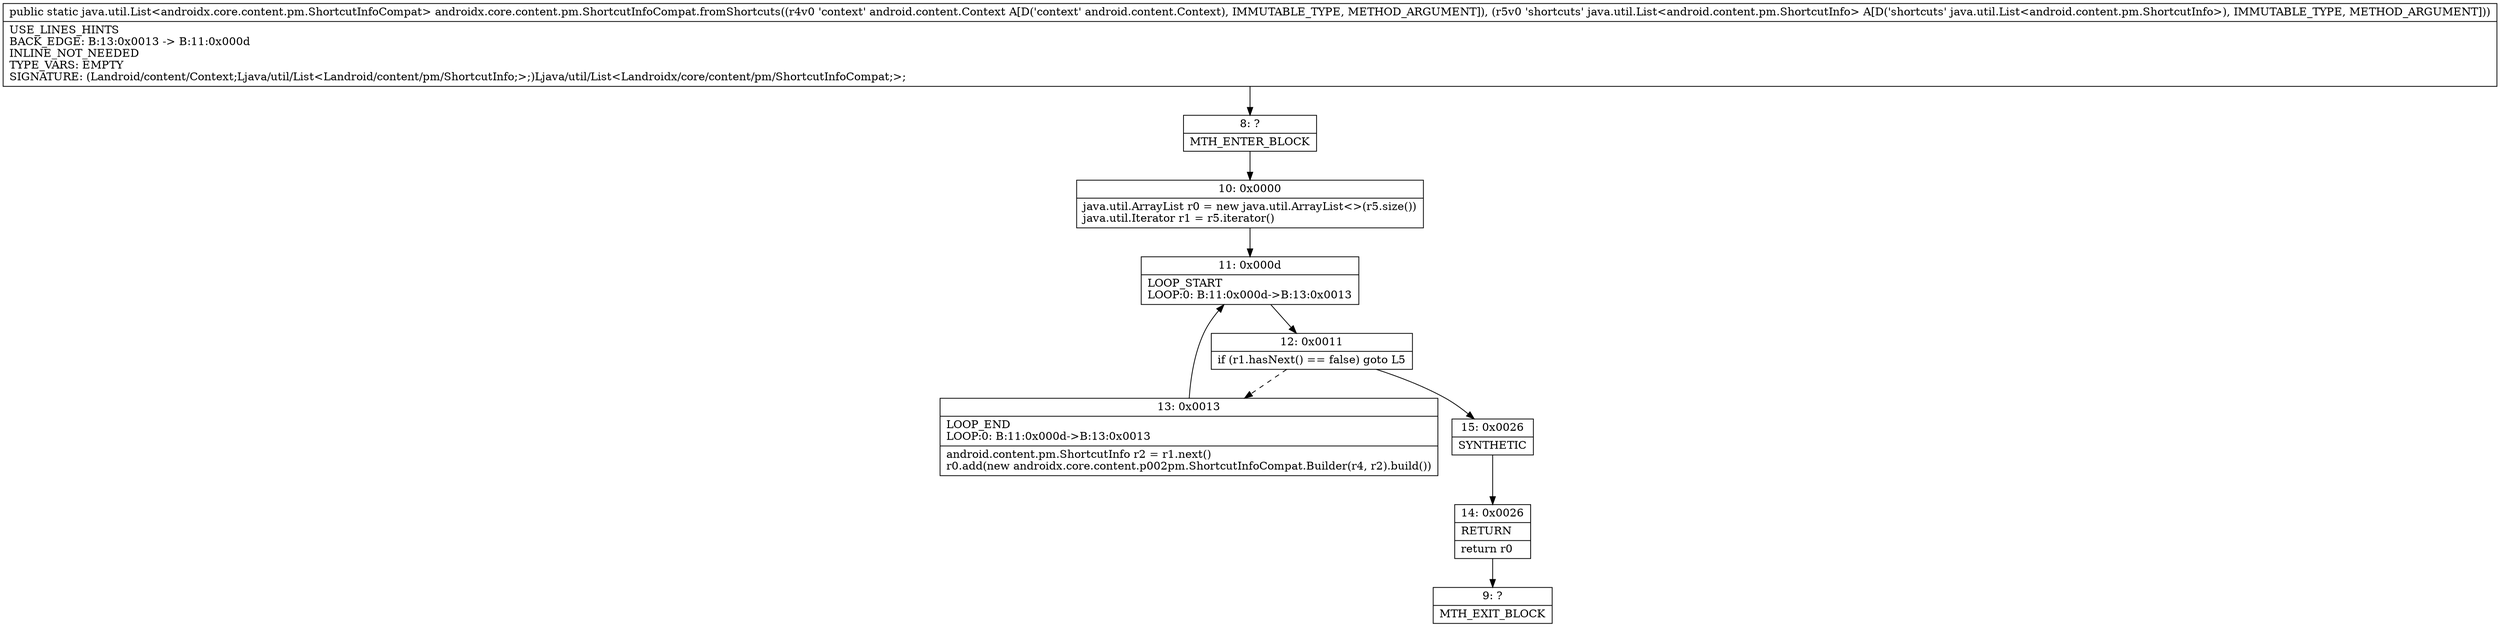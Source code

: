 digraph "CFG forandroidx.core.content.pm.ShortcutInfoCompat.fromShortcuts(Landroid\/content\/Context;Ljava\/util\/List;)Ljava\/util\/List;" {
Node_8 [shape=record,label="{8\:\ ?|MTH_ENTER_BLOCK\l}"];
Node_10 [shape=record,label="{10\:\ 0x0000|java.util.ArrayList r0 = new java.util.ArrayList\<\>(r5.size())\ljava.util.Iterator r1 = r5.iterator()\l}"];
Node_11 [shape=record,label="{11\:\ 0x000d|LOOP_START\lLOOP:0: B:11:0x000d\-\>B:13:0x0013\l}"];
Node_12 [shape=record,label="{12\:\ 0x0011|if (r1.hasNext() == false) goto L5\l}"];
Node_13 [shape=record,label="{13\:\ 0x0013|LOOP_END\lLOOP:0: B:11:0x000d\-\>B:13:0x0013\l|android.content.pm.ShortcutInfo r2 = r1.next()\lr0.add(new androidx.core.content.p002pm.ShortcutInfoCompat.Builder(r4, r2).build())\l}"];
Node_15 [shape=record,label="{15\:\ 0x0026|SYNTHETIC\l}"];
Node_14 [shape=record,label="{14\:\ 0x0026|RETURN\l|return r0\l}"];
Node_9 [shape=record,label="{9\:\ ?|MTH_EXIT_BLOCK\l}"];
MethodNode[shape=record,label="{public static java.util.List\<androidx.core.content.pm.ShortcutInfoCompat\> androidx.core.content.pm.ShortcutInfoCompat.fromShortcuts((r4v0 'context' android.content.Context A[D('context' android.content.Context), IMMUTABLE_TYPE, METHOD_ARGUMENT]), (r5v0 'shortcuts' java.util.List\<android.content.pm.ShortcutInfo\> A[D('shortcuts' java.util.List\<android.content.pm.ShortcutInfo\>), IMMUTABLE_TYPE, METHOD_ARGUMENT]))  | USE_LINES_HINTS\lBACK_EDGE: B:13:0x0013 \-\> B:11:0x000d\lINLINE_NOT_NEEDED\lTYPE_VARS: EMPTY\lSIGNATURE: (Landroid\/content\/Context;Ljava\/util\/List\<Landroid\/content\/pm\/ShortcutInfo;\>;)Ljava\/util\/List\<Landroidx\/core\/content\/pm\/ShortcutInfoCompat;\>;\l}"];
MethodNode -> Node_8;Node_8 -> Node_10;
Node_10 -> Node_11;
Node_11 -> Node_12;
Node_12 -> Node_13[style=dashed];
Node_12 -> Node_15;
Node_13 -> Node_11;
Node_15 -> Node_14;
Node_14 -> Node_9;
}

